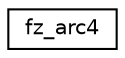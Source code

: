 digraph "Graphical Class Hierarchy"
{
 // LATEX_PDF_SIZE
  edge [fontname="Helvetica",fontsize="10",labelfontname="Helvetica",labelfontsize="10"];
  node [fontname="Helvetica",fontsize="10",shape=record];
  rankdir="LR";
  Node0 [label="fz_arc4",height=0.2,width=0.4,color="black", fillcolor="white", style="filled",URL="$structfz__arc4.html",tooltip=" "];
}
